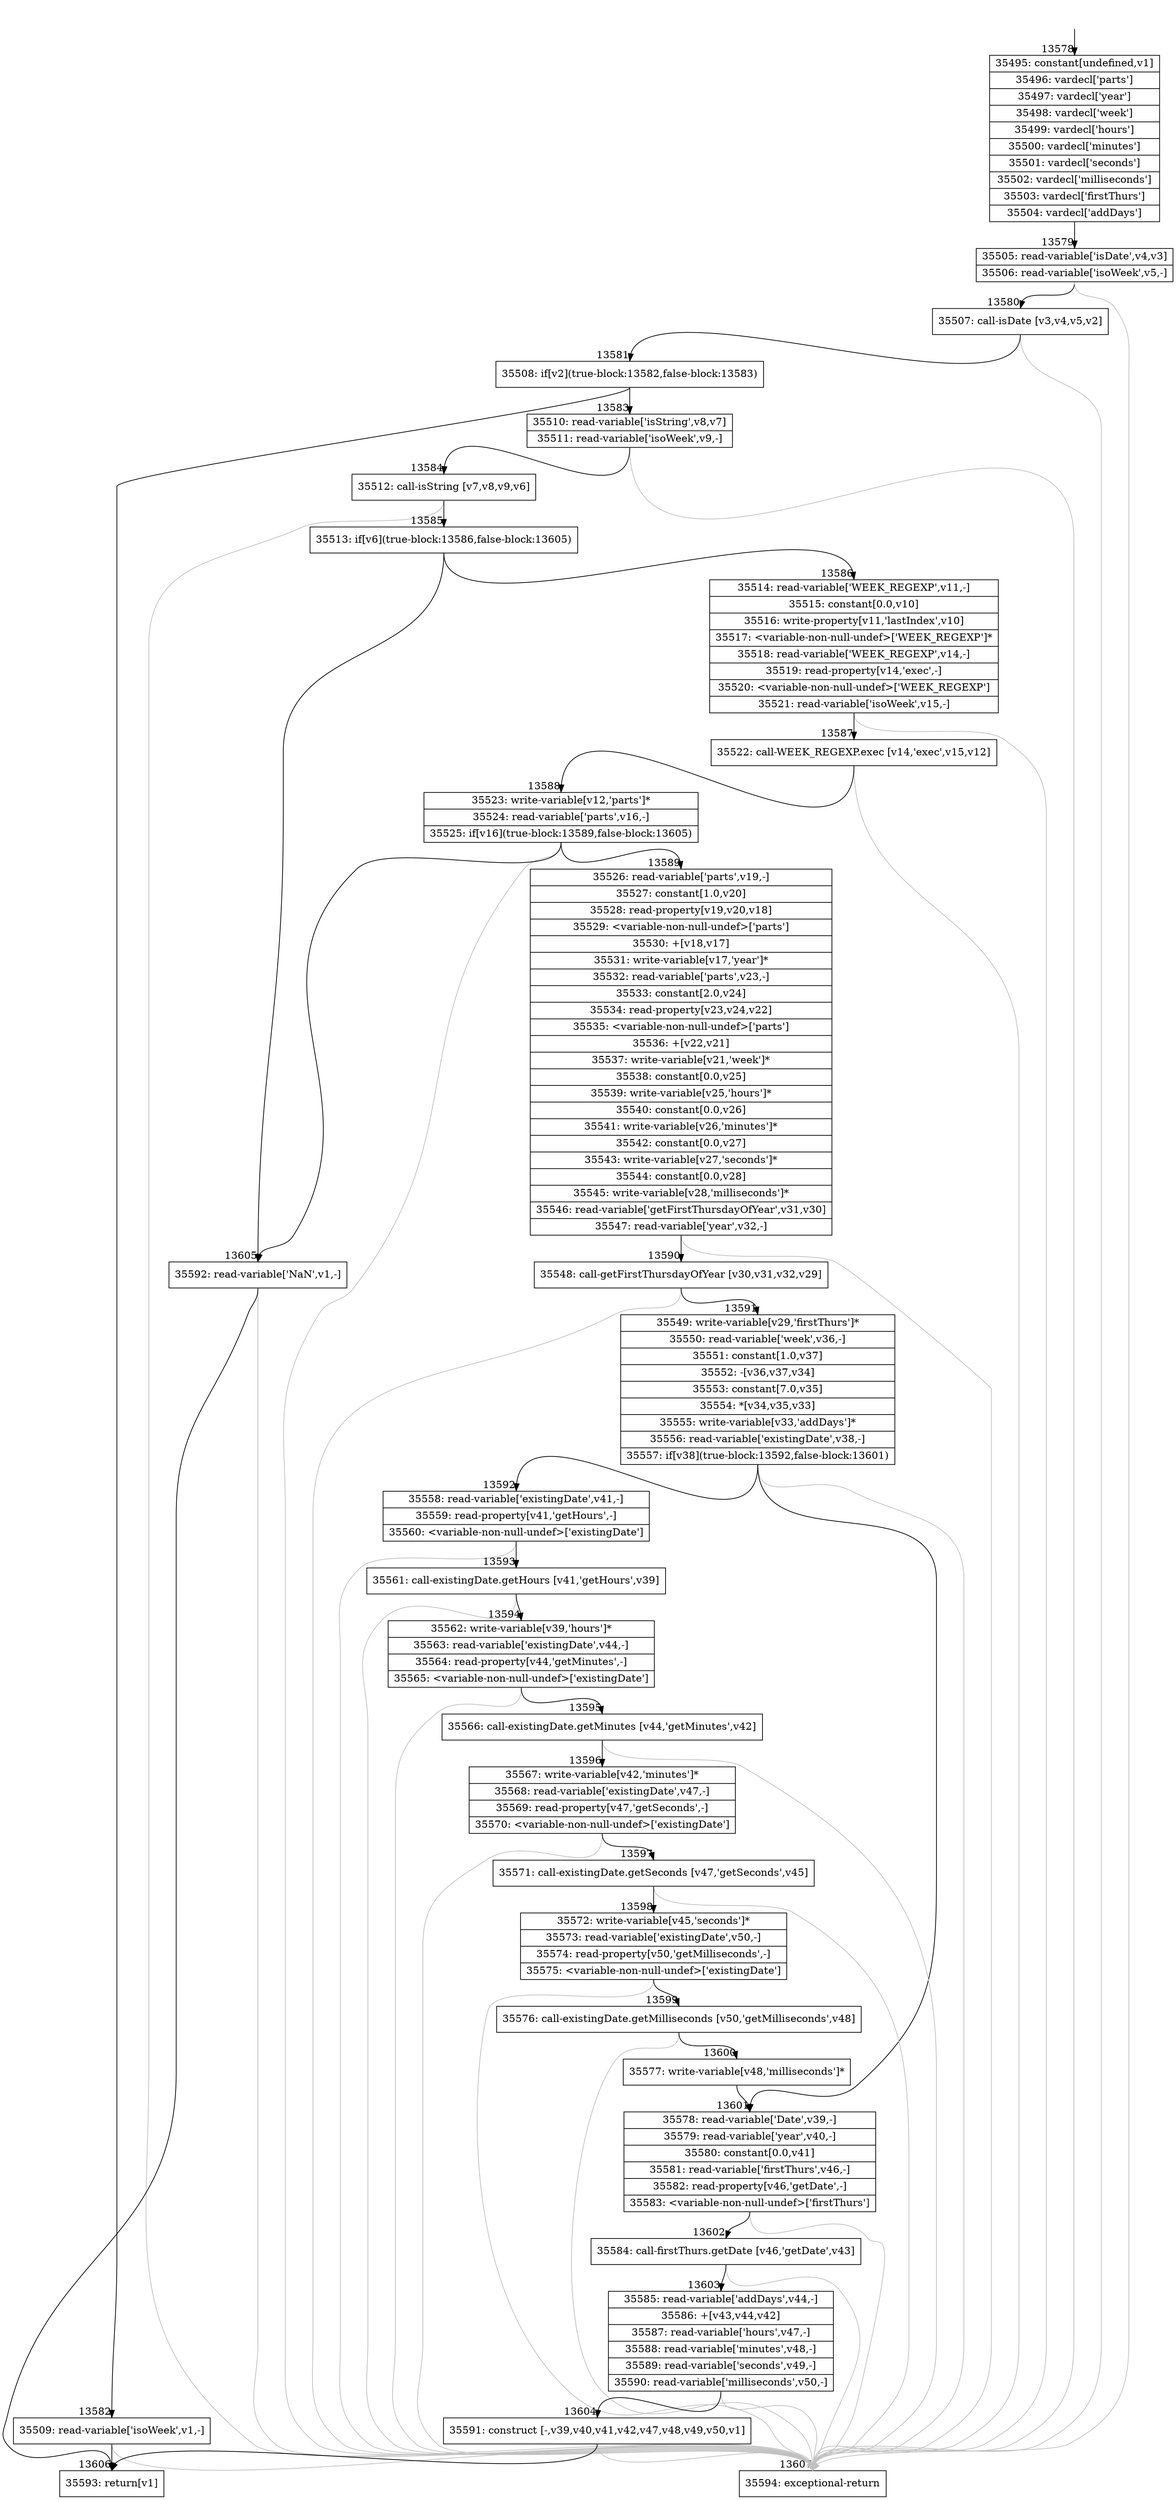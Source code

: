 digraph {
rankdir="TD"
BB_entry1063[shape=none,label=""];
BB_entry1063 -> BB13578 [tailport=s, headport=n, headlabel="    13578"]
BB13578 [shape=record label="{35495: constant[undefined,v1]|35496: vardecl['parts']|35497: vardecl['year']|35498: vardecl['week']|35499: vardecl['hours']|35500: vardecl['minutes']|35501: vardecl['seconds']|35502: vardecl['milliseconds']|35503: vardecl['firstThurs']|35504: vardecl['addDays']}" ] 
BB13578 -> BB13579 [tailport=s, headport=n, headlabel="      13579"]
BB13579 [shape=record label="{35505: read-variable['isDate',v4,v3]|35506: read-variable['isoWeek',v5,-]}" ] 
BB13579 -> BB13580 [tailport=s, headport=n, headlabel="      13580"]
BB13579 -> BB13607 [tailport=s, headport=n, color=gray, headlabel="      13607"]
BB13580 [shape=record label="{35507: call-isDate [v3,v4,v5,v2]}" ] 
BB13580 -> BB13581 [tailport=s, headport=n, headlabel="      13581"]
BB13580 -> BB13607 [tailport=s, headport=n, color=gray]
BB13581 [shape=record label="{35508: if[v2](true-block:13582,false-block:13583)}" ] 
BB13581 -> BB13582 [tailport=s, headport=n, headlabel="      13582"]
BB13581 -> BB13583 [tailport=s, headport=n, headlabel="      13583"]
BB13582 [shape=record label="{35509: read-variable['isoWeek',v1,-]}" ] 
BB13582 -> BB13606 [tailport=s, headport=n, headlabel="      13606"]
BB13582 -> BB13607 [tailport=s, headport=n, color=gray]
BB13583 [shape=record label="{35510: read-variable['isString',v8,v7]|35511: read-variable['isoWeek',v9,-]}" ] 
BB13583 -> BB13584 [tailport=s, headport=n, headlabel="      13584"]
BB13583 -> BB13607 [tailport=s, headport=n, color=gray]
BB13584 [shape=record label="{35512: call-isString [v7,v8,v9,v6]}" ] 
BB13584 -> BB13585 [tailport=s, headport=n, headlabel="      13585"]
BB13584 -> BB13607 [tailport=s, headport=n, color=gray]
BB13585 [shape=record label="{35513: if[v6](true-block:13586,false-block:13605)}" ] 
BB13585 -> BB13586 [tailport=s, headport=n, headlabel="      13586"]
BB13585 -> BB13605 [tailport=s, headport=n, headlabel="      13605"]
BB13586 [shape=record label="{35514: read-variable['WEEK_REGEXP',v11,-]|35515: constant[0.0,v10]|35516: write-property[v11,'lastIndex',v10]|35517: \<variable-non-null-undef\>['WEEK_REGEXP']*|35518: read-variable['WEEK_REGEXP',v14,-]|35519: read-property[v14,'exec',-]|35520: \<variable-non-null-undef\>['WEEK_REGEXP']|35521: read-variable['isoWeek',v15,-]}" ] 
BB13586 -> BB13587 [tailport=s, headport=n, headlabel="      13587"]
BB13586 -> BB13607 [tailport=s, headport=n, color=gray]
BB13587 [shape=record label="{35522: call-WEEK_REGEXP.exec [v14,'exec',v15,v12]}" ] 
BB13587 -> BB13588 [tailport=s, headport=n, headlabel="      13588"]
BB13587 -> BB13607 [tailport=s, headport=n, color=gray]
BB13588 [shape=record label="{35523: write-variable[v12,'parts']*|35524: read-variable['parts',v16,-]|35525: if[v16](true-block:13589,false-block:13605)}" ] 
BB13588 -> BB13589 [tailport=s, headport=n, headlabel="      13589"]
BB13588 -> BB13605 [tailport=s, headport=n]
BB13588 -> BB13607 [tailport=s, headport=n, color=gray]
BB13589 [shape=record label="{35526: read-variable['parts',v19,-]|35527: constant[1.0,v20]|35528: read-property[v19,v20,v18]|35529: \<variable-non-null-undef\>['parts']|35530: +[v18,v17]|35531: write-variable[v17,'year']*|35532: read-variable['parts',v23,-]|35533: constant[2.0,v24]|35534: read-property[v23,v24,v22]|35535: \<variable-non-null-undef\>['parts']|35536: +[v22,v21]|35537: write-variable[v21,'week']*|35538: constant[0.0,v25]|35539: write-variable[v25,'hours']*|35540: constant[0.0,v26]|35541: write-variable[v26,'minutes']*|35542: constant[0.0,v27]|35543: write-variable[v27,'seconds']*|35544: constant[0.0,v28]|35545: write-variable[v28,'milliseconds']*|35546: read-variable['getFirstThursdayOfYear',v31,v30]|35547: read-variable['year',v32,-]}" ] 
BB13589 -> BB13590 [tailport=s, headport=n, headlabel="      13590"]
BB13589 -> BB13607 [tailport=s, headport=n, color=gray]
BB13590 [shape=record label="{35548: call-getFirstThursdayOfYear [v30,v31,v32,v29]}" ] 
BB13590 -> BB13591 [tailport=s, headport=n, headlabel="      13591"]
BB13590 -> BB13607 [tailport=s, headport=n, color=gray]
BB13591 [shape=record label="{35549: write-variable[v29,'firstThurs']*|35550: read-variable['week',v36,-]|35551: constant[1.0,v37]|35552: -[v36,v37,v34]|35553: constant[7.0,v35]|35554: *[v34,v35,v33]|35555: write-variable[v33,'addDays']*|35556: read-variable['existingDate',v38,-]|35557: if[v38](true-block:13592,false-block:13601)}" ] 
BB13591 -> BB13592 [tailport=s, headport=n, headlabel="      13592"]
BB13591 -> BB13601 [tailport=s, headport=n, headlabel="      13601"]
BB13591 -> BB13607 [tailport=s, headport=n, color=gray]
BB13592 [shape=record label="{35558: read-variable['existingDate',v41,-]|35559: read-property[v41,'getHours',-]|35560: \<variable-non-null-undef\>['existingDate']}" ] 
BB13592 -> BB13593 [tailport=s, headport=n, headlabel="      13593"]
BB13592 -> BB13607 [tailport=s, headport=n, color=gray]
BB13593 [shape=record label="{35561: call-existingDate.getHours [v41,'getHours',v39]}" ] 
BB13593 -> BB13594 [tailport=s, headport=n, headlabel="      13594"]
BB13593 -> BB13607 [tailport=s, headport=n, color=gray]
BB13594 [shape=record label="{35562: write-variable[v39,'hours']*|35563: read-variable['existingDate',v44,-]|35564: read-property[v44,'getMinutes',-]|35565: \<variable-non-null-undef\>['existingDate']}" ] 
BB13594 -> BB13595 [tailport=s, headport=n, headlabel="      13595"]
BB13594 -> BB13607 [tailport=s, headport=n, color=gray]
BB13595 [shape=record label="{35566: call-existingDate.getMinutes [v44,'getMinutes',v42]}" ] 
BB13595 -> BB13596 [tailport=s, headport=n, headlabel="      13596"]
BB13595 -> BB13607 [tailport=s, headport=n, color=gray]
BB13596 [shape=record label="{35567: write-variable[v42,'minutes']*|35568: read-variable['existingDate',v47,-]|35569: read-property[v47,'getSeconds',-]|35570: \<variable-non-null-undef\>['existingDate']}" ] 
BB13596 -> BB13597 [tailport=s, headport=n, headlabel="      13597"]
BB13596 -> BB13607 [tailport=s, headport=n, color=gray]
BB13597 [shape=record label="{35571: call-existingDate.getSeconds [v47,'getSeconds',v45]}" ] 
BB13597 -> BB13598 [tailport=s, headport=n, headlabel="      13598"]
BB13597 -> BB13607 [tailport=s, headport=n, color=gray]
BB13598 [shape=record label="{35572: write-variable[v45,'seconds']*|35573: read-variable['existingDate',v50,-]|35574: read-property[v50,'getMilliseconds',-]|35575: \<variable-non-null-undef\>['existingDate']}" ] 
BB13598 -> BB13599 [tailport=s, headport=n, headlabel="      13599"]
BB13598 -> BB13607 [tailport=s, headport=n, color=gray]
BB13599 [shape=record label="{35576: call-existingDate.getMilliseconds [v50,'getMilliseconds',v48]}" ] 
BB13599 -> BB13600 [tailport=s, headport=n, headlabel="      13600"]
BB13599 -> BB13607 [tailport=s, headport=n, color=gray]
BB13600 [shape=record label="{35577: write-variable[v48,'milliseconds']*}" ] 
BB13600 -> BB13601 [tailport=s, headport=n]
BB13601 [shape=record label="{35578: read-variable['Date',v39,-]|35579: read-variable['year',v40,-]|35580: constant[0.0,v41]|35581: read-variable['firstThurs',v46,-]|35582: read-property[v46,'getDate',-]|35583: \<variable-non-null-undef\>['firstThurs']}" ] 
BB13601 -> BB13602 [tailport=s, headport=n, headlabel="      13602"]
BB13601 -> BB13607 [tailport=s, headport=n, color=gray]
BB13602 [shape=record label="{35584: call-firstThurs.getDate [v46,'getDate',v43]}" ] 
BB13602 -> BB13603 [tailport=s, headport=n, headlabel="      13603"]
BB13602 -> BB13607 [tailport=s, headport=n, color=gray]
BB13603 [shape=record label="{35585: read-variable['addDays',v44,-]|35586: +[v43,v44,v42]|35587: read-variable['hours',v47,-]|35588: read-variable['minutes',v48,-]|35589: read-variable['seconds',v49,-]|35590: read-variable['milliseconds',v50,-]}" ] 
BB13603 -> BB13604 [tailport=s, headport=n, headlabel="      13604"]
BB13603 -> BB13607 [tailport=s, headport=n, color=gray]
BB13604 [shape=record label="{35591: construct [-,v39,v40,v41,v42,v47,v48,v49,v50,v1]}" ] 
BB13604 -> BB13606 [tailport=s, headport=n]
BB13604 -> BB13607 [tailport=s, headport=n, color=gray]
BB13605 [shape=record label="{35592: read-variable['NaN',v1,-]}" ] 
BB13605 -> BB13606 [tailport=s, headport=n]
BB13605 -> BB13607 [tailport=s, headport=n, color=gray]
BB13606 [shape=record label="{35593: return[v1]}" ] 
BB13607 [shape=record label="{35594: exceptional-return}" ] 
//#$~ 21539
}
